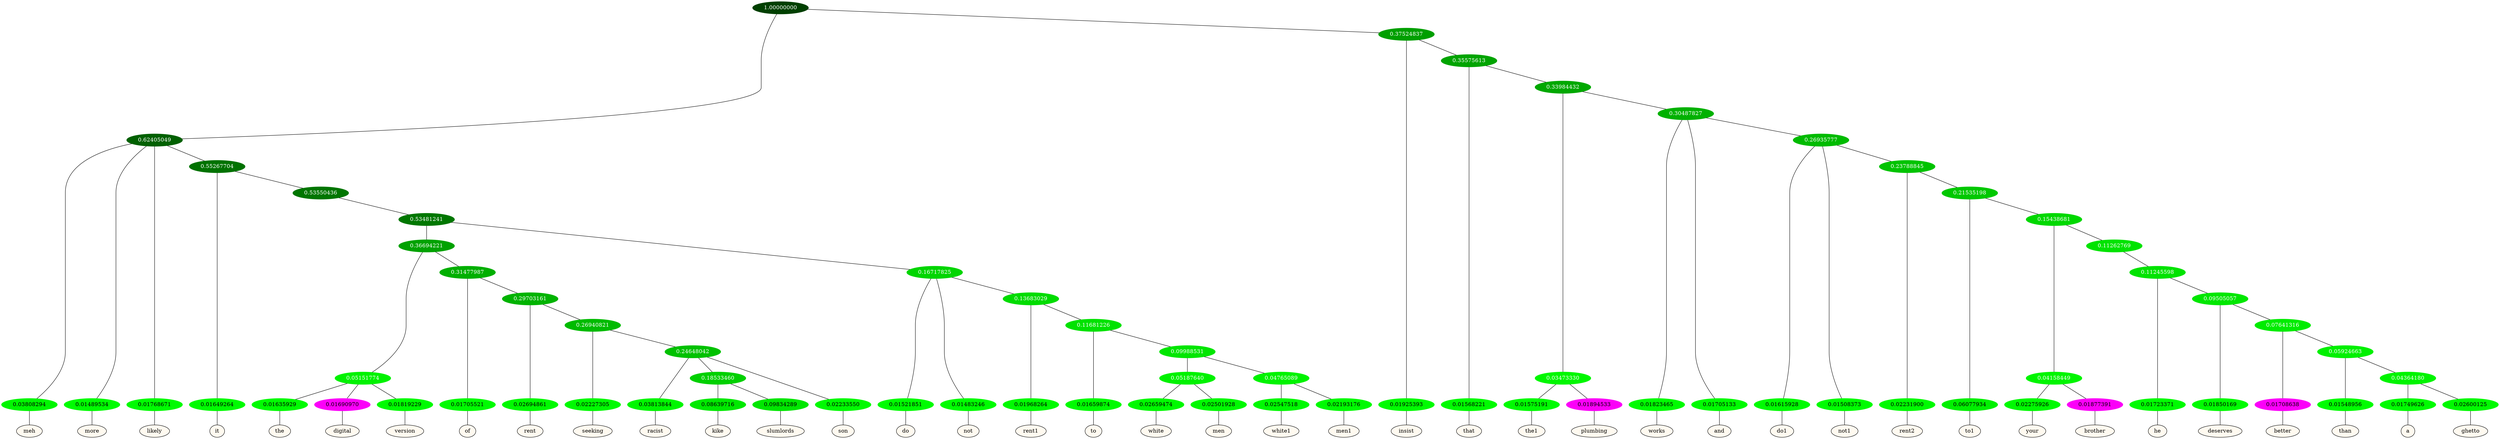 graph {
	node [format=png height=0.15 nodesep=0.001 ordering=out overlap=prism overlap_scaling=0.01 ranksep=0.001 ratio=0.2 style=filled width=0.15]
	{
		rank=same
		a_w_3 [label=meh color=black fillcolor=floralwhite style="filled,solid"]
		a_w_4 [label=more color=black fillcolor=floralwhite style="filled,solid"]
		a_w_5 [label=likely color=black fillcolor=floralwhite style="filled,solid"]
		a_w_9 [label=it color=black fillcolor=floralwhite style="filled,solid"]
		a_w_31 [label=the color=black fillcolor=floralwhite style="filled,solid"]
		a_w_32 [label=digital color=black fillcolor=floralwhite style="filled,solid"]
		a_w_33 [label=version color=black fillcolor=floralwhite style="filled,solid"]
		a_w_34 [label=of color=black fillcolor=floralwhite style="filled,solid"]
		a_w_40 [label=rent color=black fillcolor=floralwhite style="filled,solid"]
		a_w_46 [label=seeking color=black fillcolor=floralwhite style="filled,solid"]
		a_w_52 [label=racist color=black fillcolor=floralwhite style="filled,solid"]
		a_w_62 [label=kike color=black fillcolor=floralwhite style="filled,solid"]
		a_w_63 [label=slumlords color=black fillcolor=floralwhite style="filled,solid"]
		a_w_54 [label=son color=black fillcolor=floralwhite style="filled,solid"]
		a_w_25 [label=do color=black fillcolor=floralwhite style="filled,solid"]
		a_w_26 [label=not color=black fillcolor=floralwhite style="filled,solid"]
		a_w_36 [label=rent1 color=black fillcolor=floralwhite style="filled,solid"]
		a_w_42 [label=to color=black fillcolor=floralwhite style="filled,solid"]
		a_w_55 [label=white color=black fillcolor=floralwhite style="filled,solid"]
		a_w_56 [label=men color=black fillcolor=floralwhite style="filled,solid"]
		a_w_57 [label=white1 color=black fillcolor=floralwhite style="filled,solid"]
		a_w_58 [label=men1 color=black fillcolor=floralwhite style="filled,solid"]
		a_w_7 [label=insist color=black fillcolor=floralwhite style="filled,solid"]
		a_w_11 [label=that color=black fillcolor=floralwhite style="filled,solid"]
		a_w_18 [label=the1 color=black fillcolor=floralwhite style="filled,solid"]
		a_w_19 [label=plumbing color=black fillcolor=floralwhite style="filled,solid"]
		a_w_20 [label=works color=black fillcolor=floralwhite style="filled,solid"]
		a_w_21 [label=and color=black fillcolor=floralwhite style="filled,solid"]
		a_w_28 [label=do1 color=black fillcolor=floralwhite style="filled,solid"]
		a_w_29 [label=not1 color=black fillcolor=floralwhite style="filled,solid"]
		a_w_38 [label=rent2 color=black fillcolor=floralwhite style="filled,solid"]
		a_w_44 [label=to1 color=black fillcolor=floralwhite style="filled,solid"]
		a_w_59 [label=your color=black fillcolor=floralwhite style="filled,solid"]
		a_w_60 [label=brother color=black fillcolor=floralwhite style="filled,solid"]
		a_w_64 [label=he color=black fillcolor=floralwhite style="filled,solid"]
		a_w_66 [label=deserves color=black fillcolor=floralwhite style="filled,solid"]
		a_w_68 [label=better color=black fillcolor=floralwhite style="filled,solid"]
		a_w_70 [label=than color=black fillcolor=floralwhite style="filled,solid"]
		a_w_72 [label=a color=black fillcolor=floralwhite style="filled,solid"]
		a_w_73 [label=ghetto color=black fillcolor=floralwhite style="filled,solid"]
	}
	a_n_3 -- a_w_3
	a_n_4 -- a_w_4
	a_n_5 -- a_w_5
	a_n_9 -- a_w_9
	a_n_31 -- a_w_31
	a_n_32 -- a_w_32
	a_n_33 -- a_w_33
	a_n_34 -- a_w_34
	a_n_40 -- a_w_40
	a_n_46 -- a_w_46
	a_n_52 -- a_w_52
	a_n_62 -- a_w_62
	a_n_63 -- a_w_63
	a_n_54 -- a_w_54
	a_n_25 -- a_w_25
	a_n_26 -- a_w_26
	a_n_36 -- a_w_36
	a_n_42 -- a_w_42
	a_n_55 -- a_w_55
	a_n_56 -- a_w_56
	a_n_57 -- a_w_57
	a_n_58 -- a_w_58
	a_n_7 -- a_w_7
	a_n_11 -- a_w_11
	a_n_18 -- a_w_18
	a_n_19 -- a_w_19
	a_n_20 -- a_w_20
	a_n_21 -- a_w_21
	a_n_28 -- a_w_28
	a_n_29 -- a_w_29
	a_n_38 -- a_w_38
	a_n_44 -- a_w_44
	a_n_59 -- a_w_59
	a_n_60 -- a_w_60
	a_n_64 -- a_w_64
	a_n_66 -- a_w_66
	a_n_68 -- a_w_68
	a_n_70 -- a_w_70
	a_n_72 -- a_w_72
	a_n_73 -- a_w_73
	{
		rank=same
		a_n_3 [label=0.03808294 color="0.334 1.000 0.962" fontcolor=black]
		a_n_4 [label=0.01489534 color="0.334 1.000 0.985" fontcolor=black]
		a_n_5 [label=0.01768671 color="0.334 1.000 0.982" fontcolor=black]
		a_n_9 [label=0.01649264 color="0.334 1.000 0.984" fontcolor=black]
		a_n_31 [label=0.01635929 color="0.334 1.000 0.984" fontcolor=black]
		a_n_32 [label=0.01690970 color="0.835 1.000 0.983" fontcolor=black]
		a_n_33 [label=0.01819229 color="0.334 1.000 0.982" fontcolor=black]
		a_n_34 [label=0.01705521 color="0.334 1.000 0.983" fontcolor=black]
		a_n_40 [label=0.02694861 color="0.334 1.000 0.973" fontcolor=black]
		a_n_46 [label=0.02227305 color="0.334 1.000 0.978" fontcolor=black]
		a_n_52 [label=0.03813844 color="0.334 1.000 0.962" fontcolor=black]
		a_n_62 [label=0.08639716 color="0.334 1.000 0.914" fontcolor=black]
		a_n_63 [label=0.09834289 color="0.334 1.000 0.902" fontcolor=black]
		a_n_54 [label=0.02233550 color="0.334 1.000 0.978" fontcolor=black]
		a_n_25 [label=0.01521851 color="0.334 1.000 0.985" fontcolor=black]
		a_n_26 [label=0.01483246 color="0.334 1.000 0.985" fontcolor=black]
		a_n_36 [label=0.01968264 color="0.334 1.000 0.980" fontcolor=black]
		a_n_42 [label=0.01659874 color="0.334 1.000 0.983" fontcolor=black]
		a_n_55 [label=0.02659474 color="0.334 1.000 0.973" fontcolor=black]
		a_n_56 [label=0.02501928 color="0.334 1.000 0.975" fontcolor=black]
		a_n_57 [label=0.02547518 color="0.334 1.000 0.975" fontcolor=black]
		a_n_58 [label=0.02193176 color="0.334 1.000 0.978" fontcolor=black]
		a_n_7 [label=0.01925393 color="0.334 1.000 0.981" fontcolor=black]
		a_n_11 [label=0.01568221 color="0.334 1.000 0.984" fontcolor=black]
		a_n_18 [label=0.01575191 color="0.334 1.000 0.984" fontcolor=black]
		a_n_19 [label=0.01894533 color="0.835 1.000 0.981" fontcolor=black]
		a_n_20 [label=0.01823465 color="0.334 1.000 0.982" fontcolor=black]
		a_n_21 [label=0.01705133 color="0.334 1.000 0.983" fontcolor=black]
		a_n_28 [label=0.01615928 color="0.334 1.000 0.984" fontcolor=black]
		a_n_29 [label=0.01508373 color="0.334 1.000 0.985" fontcolor=black]
		a_n_38 [label=0.02231900 color="0.334 1.000 0.978" fontcolor=black]
		a_n_44 [label=0.06077934 color="0.334 1.000 0.939" fontcolor=black]
		a_n_59 [label=0.02275926 color="0.334 1.000 0.977" fontcolor=black]
		a_n_60 [label=0.01877391 color="0.835 1.000 0.981" fontcolor=black]
		a_n_64 [label=0.01723371 color="0.334 1.000 0.983" fontcolor=black]
		a_n_66 [label=0.01850169 color="0.334 1.000 0.981" fontcolor=black]
		a_n_68 [label=0.01708638 color="0.835 1.000 0.983" fontcolor=black]
		a_n_70 [label=0.01548956 color="0.334 1.000 0.985" fontcolor=black]
		a_n_72 [label=0.01749626 color="0.334 1.000 0.983" fontcolor=black]
		a_n_73 [label=0.02600125 color="0.334 1.000 0.974" fontcolor=black]
	}
	a_n_0 [label=1.00000000 color="0.334 1.000 0.250" fontcolor=grey99]
	a_n_1 [label=0.62405049 color="0.334 1.000 0.376" fontcolor=grey99]
	a_n_0 -- a_n_1
	a_n_2 [label=0.37524837 color="0.334 1.000 0.625" fontcolor=grey99]
	a_n_0 -- a_n_2
	a_n_1 -- a_n_3
	a_n_1 -- a_n_4
	a_n_1 -- a_n_5
	a_n_6 [label=0.55267704 color="0.334 1.000 0.447" fontcolor=grey99]
	a_n_1 -- a_n_6
	a_n_2 -- a_n_7
	a_n_8 [label=0.35575613 color="0.334 1.000 0.644" fontcolor=grey99]
	a_n_2 -- a_n_8
	a_n_6 -- a_n_9
	a_n_10 [label=0.53550436 color="0.334 1.000 0.464" fontcolor=grey99]
	a_n_6 -- a_n_10
	a_n_8 -- a_n_11
	a_n_12 [label=0.33984432 color="0.334 1.000 0.660" fontcolor=grey99]
	a_n_8 -- a_n_12
	a_n_13 [label=0.53481241 color="0.334 1.000 0.465" fontcolor=grey99]
	a_n_10 -- a_n_13
	a_n_14 [label=0.03473330 color="0.334 1.000 0.965" fontcolor=grey99]
	a_n_12 -- a_n_14
	a_n_15 [label=0.30487827 color="0.334 1.000 0.695" fontcolor=grey99]
	a_n_12 -- a_n_15
	a_n_16 [label=0.36694221 color="0.334 1.000 0.633" fontcolor=grey99]
	a_n_13 -- a_n_16
	a_n_17 [label=0.16717825 color="0.334 1.000 0.833" fontcolor=grey99]
	a_n_13 -- a_n_17
	a_n_14 -- a_n_18
	a_n_14 -- a_n_19
	a_n_15 -- a_n_20
	a_n_15 -- a_n_21
	a_n_22 [label=0.26935777 color="0.334 1.000 0.731" fontcolor=grey99]
	a_n_15 -- a_n_22
	a_n_23 [label=0.05151774 color="0.334 1.000 0.948" fontcolor=grey99]
	a_n_16 -- a_n_23
	a_n_24 [label=0.31477987 color="0.334 1.000 0.685" fontcolor=grey99]
	a_n_16 -- a_n_24
	a_n_17 -- a_n_25
	a_n_17 -- a_n_26
	a_n_27 [label=0.13683029 color="0.334 1.000 0.863" fontcolor=grey99]
	a_n_17 -- a_n_27
	a_n_22 -- a_n_28
	a_n_22 -- a_n_29
	a_n_30 [label=0.23788845 color="0.334 1.000 0.762" fontcolor=grey99]
	a_n_22 -- a_n_30
	a_n_23 -- a_n_31
	a_n_23 -- a_n_32
	a_n_23 -- a_n_33
	a_n_24 -- a_n_34
	a_n_35 [label=0.29703161 color="0.334 1.000 0.703" fontcolor=grey99]
	a_n_24 -- a_n_35
	a_n_27 -- a_n_36
	a_n_37 [label=0.11681226 color="0.334 1.000 0.883" fontcolor=grey99]
	a_n_27 -- a_n_37
	a_n_30 -- a_n_38
	a_n_39 [label=0.21535198 color="0.334 1.000 0.785" fontcolor=grey99]
	a_n_30 -- a_n_39
	a_n_35 -- a_n_40
	a_n_41 [label=0.26940821 color="0.334 1.000 0.731" fontcolor=grey99]
	a_n_35 -- a_n_41
	a_n_37 -- a_n_42
	a_n_43 [label=0.09988531 color="0.334 1.000 0.900" fontcolor=grey99]
	a_n_37 -- a_n_43
	a_n_39 -- a_n_44
	a_n_45 [label=0.15438681 color="0.334 1.000 0.846" fontcolor=grey99]
	a_n_39 -- a_n_45
	a_n_41 -- a_n_46
	a_n_47 [label=0.24648042 color="0.334 1.000 0.754" fontcolor=grey99]
	a_n_41 -- a_n_47
	a_n_48 [label=0.05187640 color="0.334 1.000 0.948" fontcolor=grey99]
	a_n_43 -- a_n_48
	a_n_49 [label=0.04765089 color="0.334 1.000 0.952" fontcolor=grey99]
	a_n_43 -- a_n_49
	a_n_50 [label=0.04158449 color="0.334 1.000 0.958" fontcolor=grey99]
	a_n_45 -- a_n_50
	a_n_51 [label=0.11262769 color="0.334 1.000 0.887" fontcolor=grey99]
	a_n_45 -- a_n_51
	a_n_47 -- a_n_52
	a_n_53 [label=0.18533460 color="0.334 1.000 0.815" fontcolor=grey99]
	a_n_47 -- a_n_53
	a_n_47 -- a_n_54
	a_n_48 -- a_n_55
	a_n_48 -- a_n_56
	a_n_49 -- a_n_57
	a_n_49 -- a_n_58
	a_n_50 -- a_n_59
	a_n_50 -- a_n_60
	a_n_61 [label=0.11245598 color="0.334 1.000 0.888" fontcolor=grey99]
	a_n_51 -- a_n_61
	a_n_53 -- a_n_62
	a_n_53 -- a_n_63
	a_n_61 -- a_n_64
	a_n_65 [label=0.09505057 color="0.334 1.000 0.905" fontcolor=grey99]
	a_n_61 -- a_n_65
	a_n_65 -- a_n_66
	a_n_67 [label=0.07641316 color="0.334 1.000 0.924" fontcolor=grey99]
	a_n_65 -- a_n_67
	a_n_67 -- a_n_68
	a_n_69 [label=0.05924663 color="0.334 1.000 0.941" fontcolor=grey99]
	a_n_67 -- a_n_69
	a_n_69 -- a_n_70
	a_n_71 [label=0.04364180 color="0.334 1.000 0.956" fontcolor=grey99]
	a_n_69 -- a_n_71
	a_n_71 -- a_n_72
	a_n_71 -- a_n_73
}
